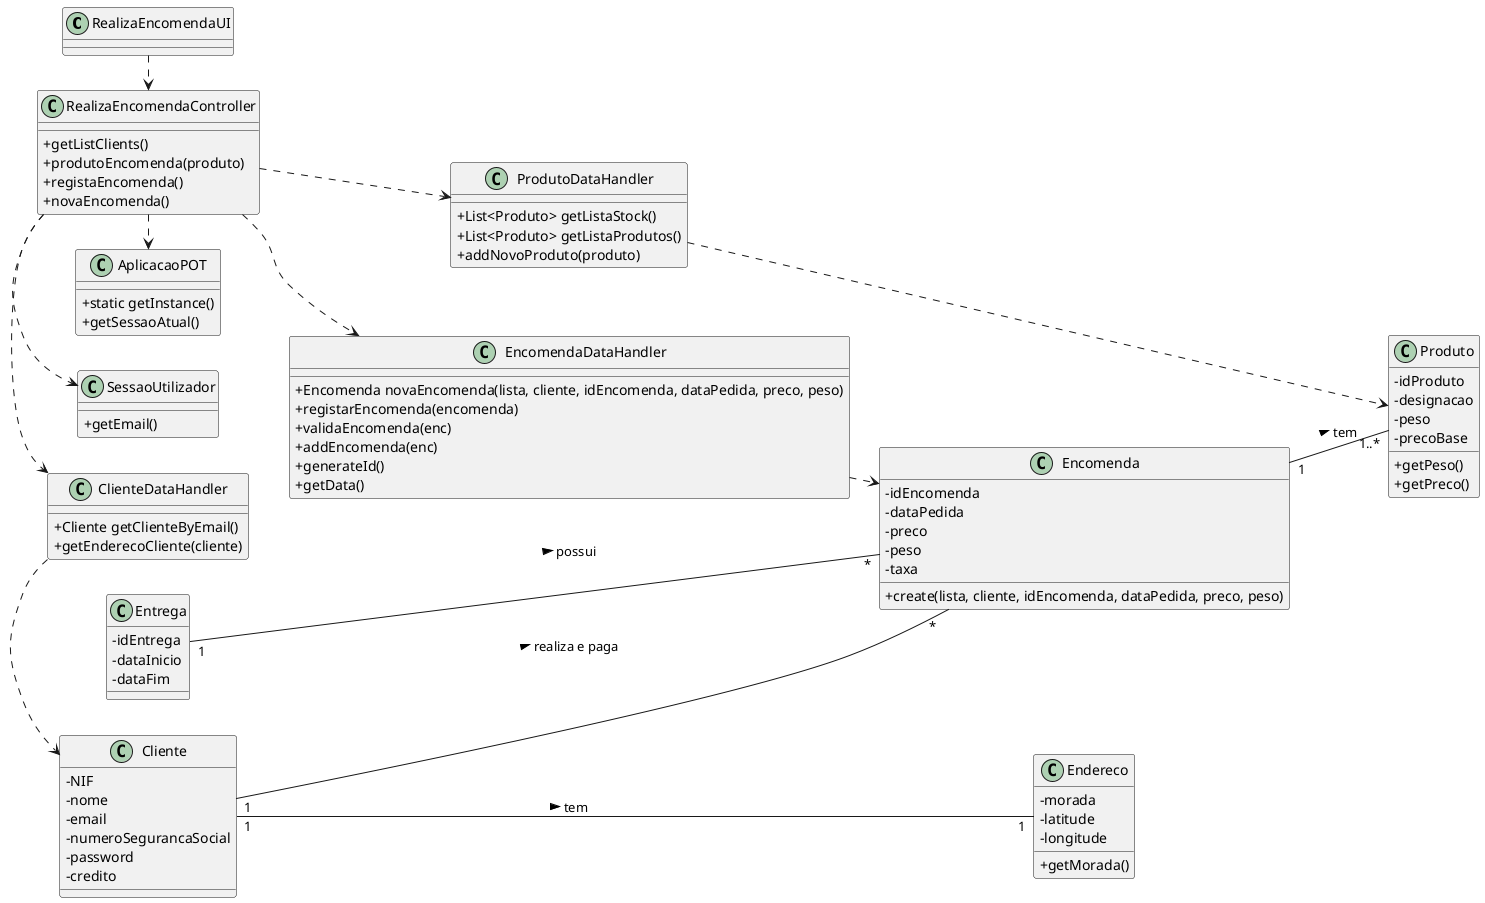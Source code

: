 @startuml
skinparam classAttributeIconSize 0
left to right direction


class RealizaEncomendaUI {
    
}

class RealizaEncomendaController {
    +getListClients()
    +produtoEncomenda(produto)
    +registaEncomenda()
    +novaEncomenda()
}

class ClienteDataHandler {
    +Cliente getClienteByEmail()
    +getEnderecoCliente(cliente)
}

class ProdutoDataHandler {
    +List<Produto> getListaStock()
    +List<Produto> getListaProdutos()
    +addNovoProduto(produto)
}

class EncomendaDataHandler {
    +Encomenda novaEncomenda(lista, cliente, idEncomenda, dataPedida, preco, peso)
    +registarEncomenda(encomenda)
    +validaEncomenda(enc)
    +addEncomenda(enc)
    +generateId()
    +getData()
}

class AplicacaoPOT
{
  +static getInstance()
  +getSessaoAtual()
}

class SessaoUtilizador{
  +getEmail()
}



class Entrega {
  -idEntrega
  -dataInicio
  -dataFim
}

class Encomenda {
  -idEncomenda
  -dataPedida
  -preco
  -peso
  -taxa
  +create(lista, cliente, idEncomenda, dataPedida, preco, peso)
}

class Produto {
    -idProduto
    -designacao
    -peso
    -precoBase
    +getPeso()
    +getPreco()
}

class Endereco {
  -morada
  -latitude
  -longitude
  +getMorada()
}

class Cliente {
  -NIF
  -nome
  -email
  -numeroSegurancaSocial
  -password
  -credito
}

RealizaEncomendaUI .> RealizaEncomendaController
RealizaEncomendaController .> SessaoUtilizador
RealizaEncomendaController .> AplicacaoPOT
RealizaEncomendaController .> ClienteDataHandler
RealizaEncomendaController .> ProdutoDataHandler
RealizaEncomendaController .> EncomendaDataHandler

ClienteDataHandler .> Cliente
ProdutoDataHandler .> Produto
EncomendaDataHandler .> Encomenda


Entrega "1" -- "*" Encomenda : possui >
Cliente "1" -- "*" Encomenda: realiza e paga >
Encomenda "1" -- "1..*" Produto: tem >
Cliente "1" -- "1" Endereco: tem >

@enduml